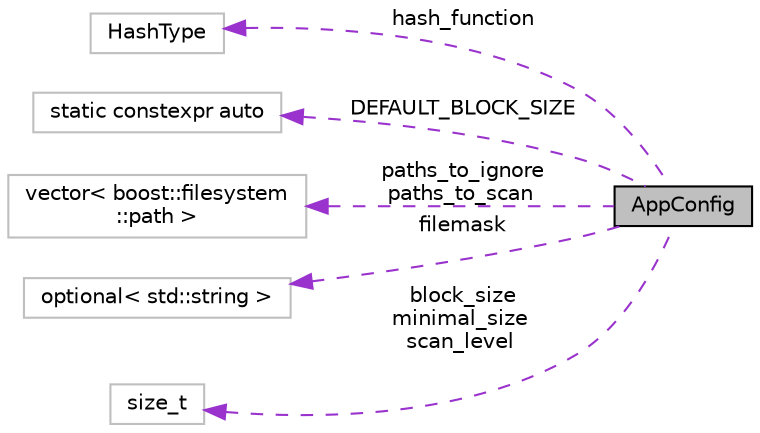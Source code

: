 digraph "AppConfig"
{
 // LATEX_PDF_SIZE
  bgcolor="transparent";
  edge [fontname="Helvetica",fontsize="10",labelfontname="Helvetica",labelfontsize="10"];
  node [fontname="Helvetica",fontsize="10",shape=record];
  rankdir="LR";
  Node1 [label="AppConfig",height=0.2,width=0.4,color="black", fillcolor="grey75", style="filled", fontcolor="black",tooltip=" "];
  Node2 -> Node1 [dir="back",color="darkorchid3",fontsize="10",style="dashed",label=" hash_function" ,fontname="Helvetica"];
  Node2 [label="HashType",height=0.2,width=0.4,color="grey75",tooltip=" "];
  Node3 -> Node1 [dir="back",color="darkorchid3",fontsize="10",style="dashed",label=" DEFAULT_BLOCK_SIZE" ,fontname="Helvetica"];
  Node3 [label="static constexpr auto",height=0.2,width=0.4,color="grey75",tooltip=" "];
  Node4 -> Node1 [dir="back",color="darkorchid3",fontsize="10",style="dashed",label=" paths_to_ignore\npaths_to_scan" ,fontname="Helvetica"];
  Node4 [label="vector\< boost::filesystem\l::path \>",height=0.2,width=0.4,color="grey75",tooltip=" "];
  Node5 -> Node1 [dir="back",color="darkorchid3",fontsize="10",style="dashed",label=" filemask" ,fontname="Helvetica"];
  Node5 [label="optional\< std::string \>",height=0.2,width=0.4,color="grey75",tooltip=" "];
  Node6 -> Node1 [dir="back",color="darkorchid3",fontsize="10",style="dashed",label=" block_size\nminimal_size\nscan_level" ,fontname="Helvetica"];
  Node6 [label="size_t",height=0.2,width=0.4,color="grey75",tooltip=" "];
}
